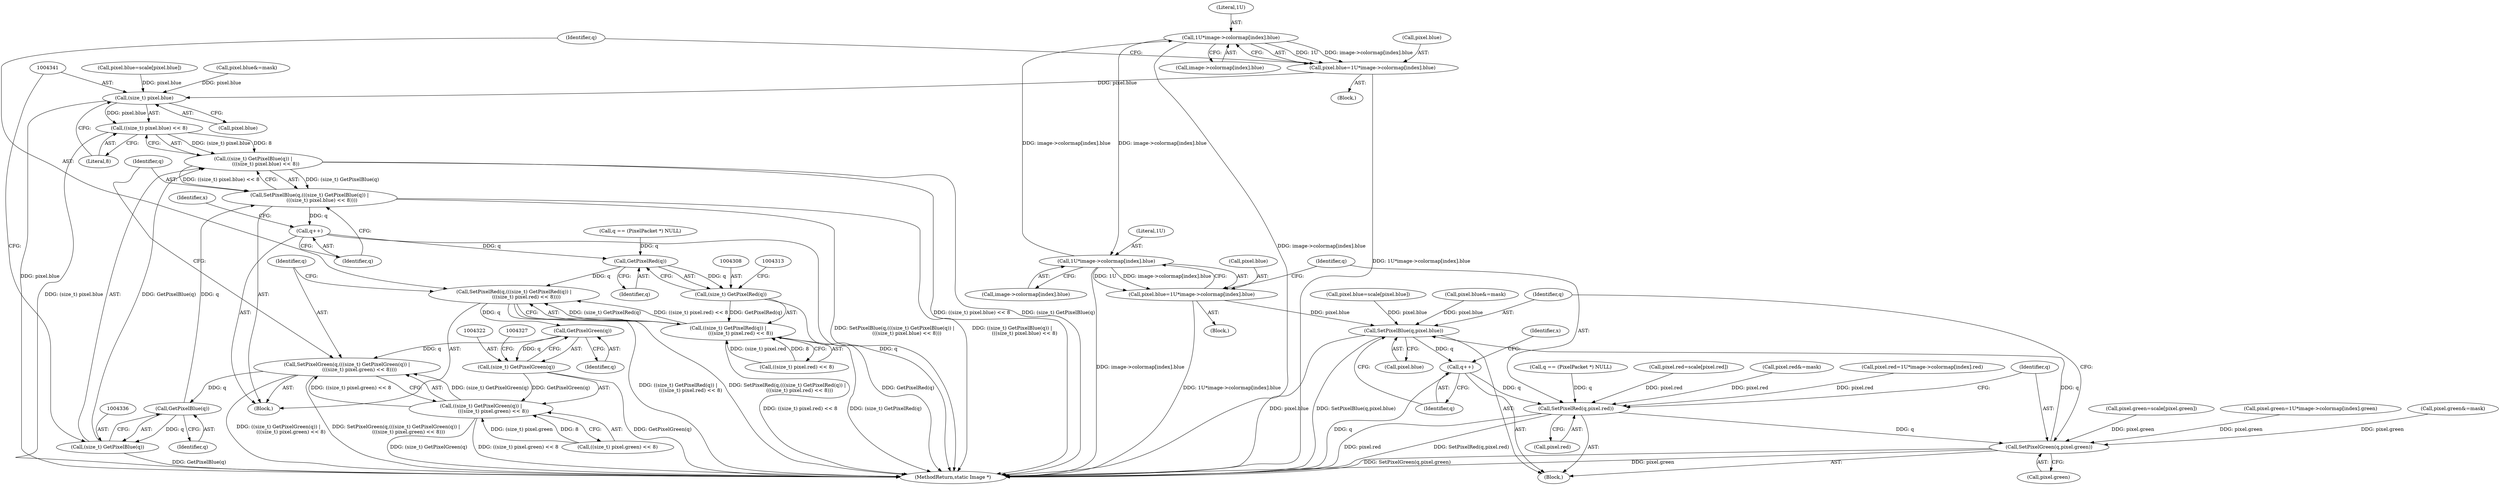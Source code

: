 digraph "0_ImageMagick_f6e9d0d9955e85bdd7540b251cd50d598dacc5e6_8@array" {
"1004189" [label="(Call,1U*image->colormap[index].blue)"];
"1003720" [label="(Call,1U*image->colormap[index].blue)"];
"1004189" [label="(Call,1U*image->colormap[index].blue)"];
"1003716" [label="(Call,pixel.blue=1U*image->colormap[index].blue)"];
"1003845" [label="(Call,SetPixelBlue(q,pixel.blue))"];
"1003850" [label="(Call,q++)"];
"1003835" [label="(Call,SetPixelRed(q,pixel.red))"];
"1003840" [label="(Call,SetPixelGreen(q,pixel.green))"];
"1004185" [label="(Call,pixel.blue=1U*image->colormap[index].blue)"];
"1004340" [label="(Call,(size_t) pixel.blue)"];
"1004339" [label="(Call,((size_t) pixel.blue) << 8)"];
"1004334" [label="(Call,((size_t) GetPixelBlue(q)) |\n                (((size_t) pixel.blue) << 8))"];
"1004332" [label="(Call,SetPixelBlue(q,(((size_t) GetPixelBlue(q)) |\n                (((size_t) pixel.blue) << 8))))"];
"1004346" [label="(Call,q++)"];
"1004309" [label="(Call,GetPixelRed(q))"];
"1004304" [label="(Call,SetPixelRed(q,(((size_t) GetPixelRed(q)) |\n                (((size_t) pixel.red) << 8))))"];
"1004323" [label="(Call,GetPixelGreen(q))"];
"1004318" [label="(Call,SetPixelGreen(q,(((size_t) GetPixelGreen(q)) |\n                (((size_t) pixel.green) << 8))))"];
"1004337" [label="(Call,GetPixelBlue(q))"];
"1004335" [label="(Call,(size_t) GetPixelBlue(q))"];
"1004321" [label="(Call,(size_t) GetPixelGreen(q))"];
"1004320" [label="(Call,((size_t) GetPixelGreen(q)) |\n                (((size_t) pixel.green) << 8))"];
"1004307" [label="(Call,(size_t) GetPixelRed(q))"];
"1004306" [label="(Call,((size_t) GetPixelRed(q)) |\n                (((size_t) pixel.red) << 8))"];
"1004265" [label="(Call,pixel.blue&=mask)"];
"1003490" [label="(Identifier,x)"];
"1003826" [label="(Call,pixel.blue=scale[pixel.blue])"];
"1003944" [label="(Block,)"];
"1004345" [label="(Literal,8)"];
"1003938" [label="(Identifier,x)"];
"1004319" [label="(Identifier,q)"];
"1004321" [label="(Call,(size_t) GetPixelGreen(q))"];
"1004347" [label="(Identifier,q)"];
"1004563" [label="(MethodReturn,static Image *)"];
"1004310" [label="(Identifier,q)"];
"1003808" [label="(Call,pixel.red=scale[pixel.red])"];
"1004338" [label="(Identifier,q)"];
"1004190" [label="(Literal,1U)"];
"1003716" [label="(Call,pixel.blue=1U*image->colormap[index].blue)"];
"1003720" [label="(Call,1U*image->colormap[index].blue)"];
"1003791" [label="(Call,pixel.green&=mask)"];
"1003842" [label="(Call,pixel.green)"];
"1004342" [label="(Call,pixel.blue)"];
"1003846" [label="(Identifier,q)"];
"1004346" [label="(Call,q++)"];
"1003491" [label="(Block,)"];
"1003916" [label="(Call,q == (PixelPacket *) NULL)"];
"1004323" [label="(Call,GetPixelGreen(q))"];
"1004318" [label="(Call,SetPixelGreen(q,(((size_t) GetPixelGreen(q)) |\n                (((size_t) pixel.green) << 8))))"];
"1003851" [label="(Identifier,q)"];
"1003496" [label="(Block,)"];
"1004337" [label="(Call,GetPixelBlue(q))"];
"1004339" [label="(Call,((size_t) pixel.blue) << 8)"];
"1004309" [label="(Call,GetPixelRed(q))"];
"1004185" [label="(Call,pixel.blue=1U*image->colormap[index].blue)"];
"1004305" [label="(Identifier,q)"];
"1003845" [label="(Call,SetPixelBlue(q,pixel.blue))"];
"1003841" [label="(Identifier,q)"];
"1003836" [label="(Identifier,q)"];
"1003717" [label="(Call,pixel.blue)"];
"1003786" [label="(Call,pixel.red&=mask)"];
"1003939" [label="(Block,)"];
"1004332" [label="(Call,SetPixelBlue(q,(((size_t) GetPixelBlue(q)) |\n                (((size_t) pixel.blue) << 8))))"];
"1003690" [label="(Call,pixel.red=1U*image->colormap[index].red)"];
"1003817" [label="(Call,pixel.green=scale[pixel.green])"];
"1003837" [label="(Call,pixel.red)"];
"1004307" [label="(Call,(size_t) GetPixelRed(q))"];
"1003835" [label="(Call,SetPixelRed(q,pixel.red))"];
"1004324" [label="(Identifier,q)"];
"1004334" [label="(Call,((size_t) GetPixelBlue(q)) |\n                (((size_t) pixel.blue) << 8))"];
"1004320" [label="(Call,((size_t) GetPixelGreen(q)) |\n                (((size_t) pixel.green) << 8))"];
"1003796" [label="(Call,pixel.blue&=mask)"];
"1003468" [label="(Call,q == (PixelPacket *) NULL)"];
"1004335" [label="(Call,(size_t) GetPixelBlue(q))"];
"1004311" [label="(Call,((size_t) pixel.red) << 8)"];
"1004186" [label="(Call,pixel.blue)"];
"1004325" [label="(Call,((size_t) pixel.green) << 8)"];
"1003703" [label="(Call,pixel.green=1U*image->colormap[index].green)"];
"1003722" [label="(Call,image->colormap[index].blue)"];
"1004333" [label="(Identifier,q)"];
"1004189" [label="(Call,1U*image->colormap[index].blue)"];
"1003721" [label="(Literal,1U)"];
"1003847" [label="(Call,pixel.blue)"];
"1003850" [label="(Call,q++)"];
"1003840" [label="(Call,SetPixelGreen(q,pixel.green))"];
"1004340" [label="(Call,(size_t) pixel.blue)"];
"1004191" [label="(Call,image->colormap[index].blue)"];
"1004306" [label="(Call,((size_t) GetPixelRed(q)) |\n                (((size_t) pixel.red) << 8))"];
"1004295" [label="(Call,pixel.blue=scale[pixel.blue])"];
"1004304" [label="(Call,SetPixelRed(q,(((size_t) GetPixelRed(q)) |\n                (((size_t) pixel.red) << 8))))"];
"1004189" -> "1004185"  [label="AST: "];
"1004189" -> "1004191"  [label="CFG: "];
"1004190" -> "1004189"  [label="AST: "];
"1004191" -> "1004189"  [label="AST: "];
"1004185" -> "1004189"  [label="CFG: "];
"1004189" -> "1004563"  [label="DDG: image->colormap[index].blue"];
"1004189" -> "1003720"  [label="DDG: image->colormap[index].blue"];
"1004189" -> "1004185"  [label="DDG: 1U"];
"1004189" -> "1004185"  [label="DDG: image->colormap[index].blue"];
"1003720" -> "1004189"  [label="DDG: image->colormap[index].blue"];
"1003720" -> "1003716"  [label="AST: "];
"1003720" -> "1003722"  [label="CFG: "];
"1003721" -> "1003720"  [label="AST: "];
"1003722" -> "1003720"  [label="AST: "];
"1003716" -> "1003720"  [label="CFG: "];
"1003720" -> "1004563"  [label="DDG: image->colormap[index].blue"];
"1003720" -> "1003716"  [label="DDG: 1U"];
"1003720" -> "1003716"  [label="DDG: image->colormap[index].blue"];
"1003716" -> "1003496"  [label="AST: "];
"1003717" -> "1003716"  [label="AST: "];
"1003836" -> "1003716"  [label="CFG: "];
"1003716" -> "1004563"  [label="DDG: 1U*image->colormap[index].blue"];
"1003716" -> "1003845"  [label="DDG: pixel.blue"];
"1003845" -> "1003491"  [label="AST: "];
"1003845" -> "1003847"  [label="CFG: "];
"1003846" -> "1003845"  [label="AST: "];
"1003847" -> "1003845"  [label="AST: "];
"1003851" -> "1003845"  [label="CFG: "];
"1003845" -> "1004563"  [label="DDG: pixel.blue"];
"1003845" -> "1004563"  [label="DDG: SetPixelBlue(q,pixel.blue)"];
"1003840" -> "1003845"  [label="DDG: q"];
"1003796" -> "1003845"  [label="DDG: pixel.blue"];
"1003826" -> "1003845"  [label="DDG: pixel.blue"];
"1003845" -> "1003850"  [label="DDG: q"];
"1003850" -> "1003491"  [label="AST: "];
"1003850" -> "1003851"  [label="CFG: "];
"1003851" -> "1003850"  [label="AST: "];
"1003490" -> "1003850"  [label="CFG: "];
"1003850" -> "1004563"  [label="DDG: q"];
"1003850" -> "1003835"  [label="DDG: q"];
"1003835" -> "1003491"  [label="AST: "];
"1003835" -> "1003837"  [label="CFG: "];
"1003836" -> "1003835"  [label="AST: "];
"1003837" -> "1003835"  [label="AST: "];
"1003841" -> "1003835"  [label="CFG: "];
"1003835" -> "1004563"  [label="DDG: SetPixelRed(q,pixel.red)"];
"1003835" -> "1004563"  [label="DDG: pixel.red"];
"1003468" -> "1003835"  [label="DDG: q"];
"1003786" -> "1003835"  [label="DDG: pixel.red"];
"1003808" -> "1003835"  [label="DDG: pixel.red"];
"1003690" -> "1003835"  [label="DDG: pixel.red"];
"1003835" -> "1003840"  [label="DDG: q"];
"1003840" -> "1003491"  [label="AST: "];
"1003840" -> "1003842"  [label="CFG: "];
"1003841" -> "1003840"  [label="AST: "];
"1003842" -> "1003840"  [label="AST: "];
"1003846" -> "1003840"  [label="CFG: "];
"1003840" -> "1004563"  [label="DDG: SetPixelGreen(q,pixel.green)"];
"1003840" -> "1004563"  [label="DDG: pixel.green"];
"1003791" -> "1003840"  [label="DDG: pixel.green"];
"1003703" -> "1003840"  [label="DDG: pixel.green"];
"1003817" -> "1003840"  [label="DDG: pixel.green"];
"1004185" -> "1003944"  [label="AST: "];
"1004186" -> "1004185"  [label="AST: "];
"1004305" -> "1004185"  [label="CFG: "];
"1004185" -> "1004563"  [label="DDG: 1U*image->colormap[index].blue"];
"1004185" -> "1004340"  [label="DDG: pixel.blue"];
"1004340" -> "1004339"  [label="AST: "];
"1004340" -> "1004342"  [label="CFG: "];
"1004341" -> "1004340"  [label="AST: "];
"1004342" -> "1004340"  [label="AST: "];
"1004345" -> "1004340"  [label="CFG: "];
"1004340" -> "1004563"  [label="DDG: pixel.blue"];
"1004340" -> "1004339"  [label="DDG: pixel.blue"];
"1004265" -> "1004340"  [label="DDG: pixel.blue"];
"1004295" -> "1004340"  [label="DDG: pixel.blue"];
"1004339" -> "1004334"  [label="AST: "];
"1004339" -> "1004345"  [label="CFG: "];
"1004345" -> "1004339"  [label="AST: "];
"1004334" -> "1004339"  [label="CFG: "];
"1004339" -> "1004563"  [label="DDG: (size_t) pixel.blue"];
"1004339" -> "1004334"  [label="DDG: (size_t) pixel.blue"];
"1004339" -> "1004334"  [label="DDG: 8"];
"1004334" -> "1004332"  [label="AST: "];
"1004335" -> "1004334"  [label="AST: "];
"1004332" -> "1004334"  [label="CFG: "];
"1004334" -> "1004563"  [label="DDG: ((size_t) pixel.blue) << 8"];
"1004334" -> "1004563"  [label="DDG: (size_t) GetPixelBlue(q)"];
"1004334" -> "1004332"  [label="DDG: (size_t) GetPixelBlue(q)"];
"1004334" -> "1004332"  [label="DDG: ((size_t) pixel.blue) << 8"];
"1004335" -> "1004334"  [label="DDG: GetPixelBlue(q)"];
"1004332" -> "1003939"  [label="AST: "];
"1004333" -> "1004332"  [label="AST: "];
"1004347" -> "1004332"  [label="CFG: "];
"1004332" -> "1004563"  [label="DDG: ((size_t) GetPixelBlue(q)) |\n                (((size_t) pixel.blue) << 8)"];
"1004332" -> "1004563"  [label="DDG: SetPixelBlue(q,(((size_t) GetPixelBlue(q)) |\n                (((size_t) pixel.blue) << 8)))"];
"1004337" -> "1004332"  [label="DDG: q"];
"1004332" -> "1004346"  [label="DDG: q"];
"1004346" -> "1003939"  [label="AST: "];
"1004346" -> "1004347"  [label="CFG: "];
"1004347" -> "1004346"  [label="AST: "];
"1003938" -> "1004346"  [label="CFG: "];
"1004346" -> "1004563"  [label="DDG: q"];
"1004346" -> "1004309"  [label="DDG: q"];
"1004309" -> "1004307"  [label="AST: "];
"1004309" -> "1004310"  [label="CFG: "];
"1004310" -> "1004309"  [label="AST: "];
"1004307" -> "1004309"  [label="CFG: "];
"1004309" -> "1004304"  [label="DDG: q"];
"1004309" -> "1004307"  [label="DDG: q"];
"1003916" -> "1004309"  [label="DDG: q"];
"1004304" -> "1003939"  [label="AST: "];
"1004304" -> "1004306"  [label="CFG: "];
"1004305" -> "1004304"  [label="AST: "];
"1004306" -> "1004304"  [label="AST: "];
"1004319" -> "1004304"  [label="CFG: "];
"1004304" -> "1004563"  [label="DDG: ((size_t) GetPixelRed(q)) |\n                (((size_t) pixel.red) << 8)"];
"1004304" -> "1004563"  [label="DDG: SetPixelRed(q,(((size_t) GetPixelRed(q)) |\n                (((size_t) pixel.red) << 8)))"];
"1004306" -> "1004304"  [label="DDG: (size_t) GetPixelRed(q)"];
"1004306" -> "1004304"  [label="DDG: ((size_t) pixel.red) << 8"];
"1004304" -> "1004323"  [label="DDG: q"];
"1004323" -> "1004321"  [label="AST: "];
"1004323" -> "1004324"  [label="CFG: "];
"1004324" -> "1004323"  [label="AST: "];
"1004321" -> "1004323"  [label="CFG: "];
"1004323" -> "1004318"  [label="DDG: q"];
"1004323" -> "1004321"  [label="DDG: q"];
"1004318" -> "1003939"  [label="AST: "];
"1004318" -> "1004320"  [label="CFG: "];
"1004319" -> "1004318"  [label="AST: "];
"1004320" -> "1004318"  [label="AST: "];
"1004333" -> "1004318"  [label="CFG: "];
"1004318" -> "1004563"  [label="DDG: ((size_t) GetPixelGreen(q)) |\n                (((size_t) pixel.green) << 8)"];
"1004318" -> "1004563"  [label="DDG: SetPixelGreen(q,(((size_t) GetPixelGreen(q)) |\n                (((size_t) pixel.green) << 8)))"];
"1004320" -> "1004318"  [label="DDG: (size_t) GetPixelGreen(q)"];
"1004320" -> "1004318"  [label="DDG: ((size_t) pixel.green) << 8"];
"1004318" -> "1004337"  [label="DDG: q"];
"1004337" -> "1004335"  [label="AST: "];
"1004337" -> "1004338"  [label="CFG: "];
"1004338" -> "1004337"  [label="AST: "];
"1004335" -> "1004337"  [label="CFG: "];
"1004337" -> "1004335"  [label="DDG: q"];
"1004336" -> "1004335"  [label="AST: "];
"1004341" -> "1004335"  [label="CFG: "];
"1004335" -> "1004563"  [label="DDG: GetPixelBlue(q)"];
"1004321" -> "1004320"  [label="AST: "];
"1004322" -> "1004321"  [label="AST: "];
"1004327" -> "1004321"  [label="CFG: "];
"1004321" -> "1004563"  [label="DDG: GetPixelGreen(q)"];
"1004321" -> "1004320"  [label="DDG: GetPixelGreen(q)"];
"1004320" -> "1004325"  [label="CFG: "];
"1004325" -> "1004320"  [label="AST: "];
"1004320" -> "1004563"  [label="DDG: (size_t) GetPixelGreen(q)"];
"1004320" -> "1004563"  [label="DDG: ((size_t) pixel.green) << 8"];
"1004325" -> "1004320"  [label="DDG: (size_t) pixel.green"];
"1004325" -> "1004320"  [label="DDG: 8"];
"1004307" -> "1004306"  [label="AST: "];
"1004308" -> "1004307"  [label="AST: "];
"1004313" -> "1004307"  [label="CFG: "];
"1004307" -> "1004563"  [label="DDG: GetPixelRed(q)"];
"1004307" -> "1004306"  [label="DDG: GetPixelRed(q)"];
"1004306" -> "1004311"  [label="CFG: "];
"1004311" -> "1004306"  [label="AST: "];
"1004306" -> "1004563"  [label="DDG: ((size_t) pixel.red) << 8"];
"1004306" -> "1004563"  [label="DDG: (size_t) GetPixelRed(q)"];
"1004311" -> "1004306"  [label="DDG: (size_t) pixel.red"];
"1004311" -> "1004306"  [label="DDG: 8"];
}
